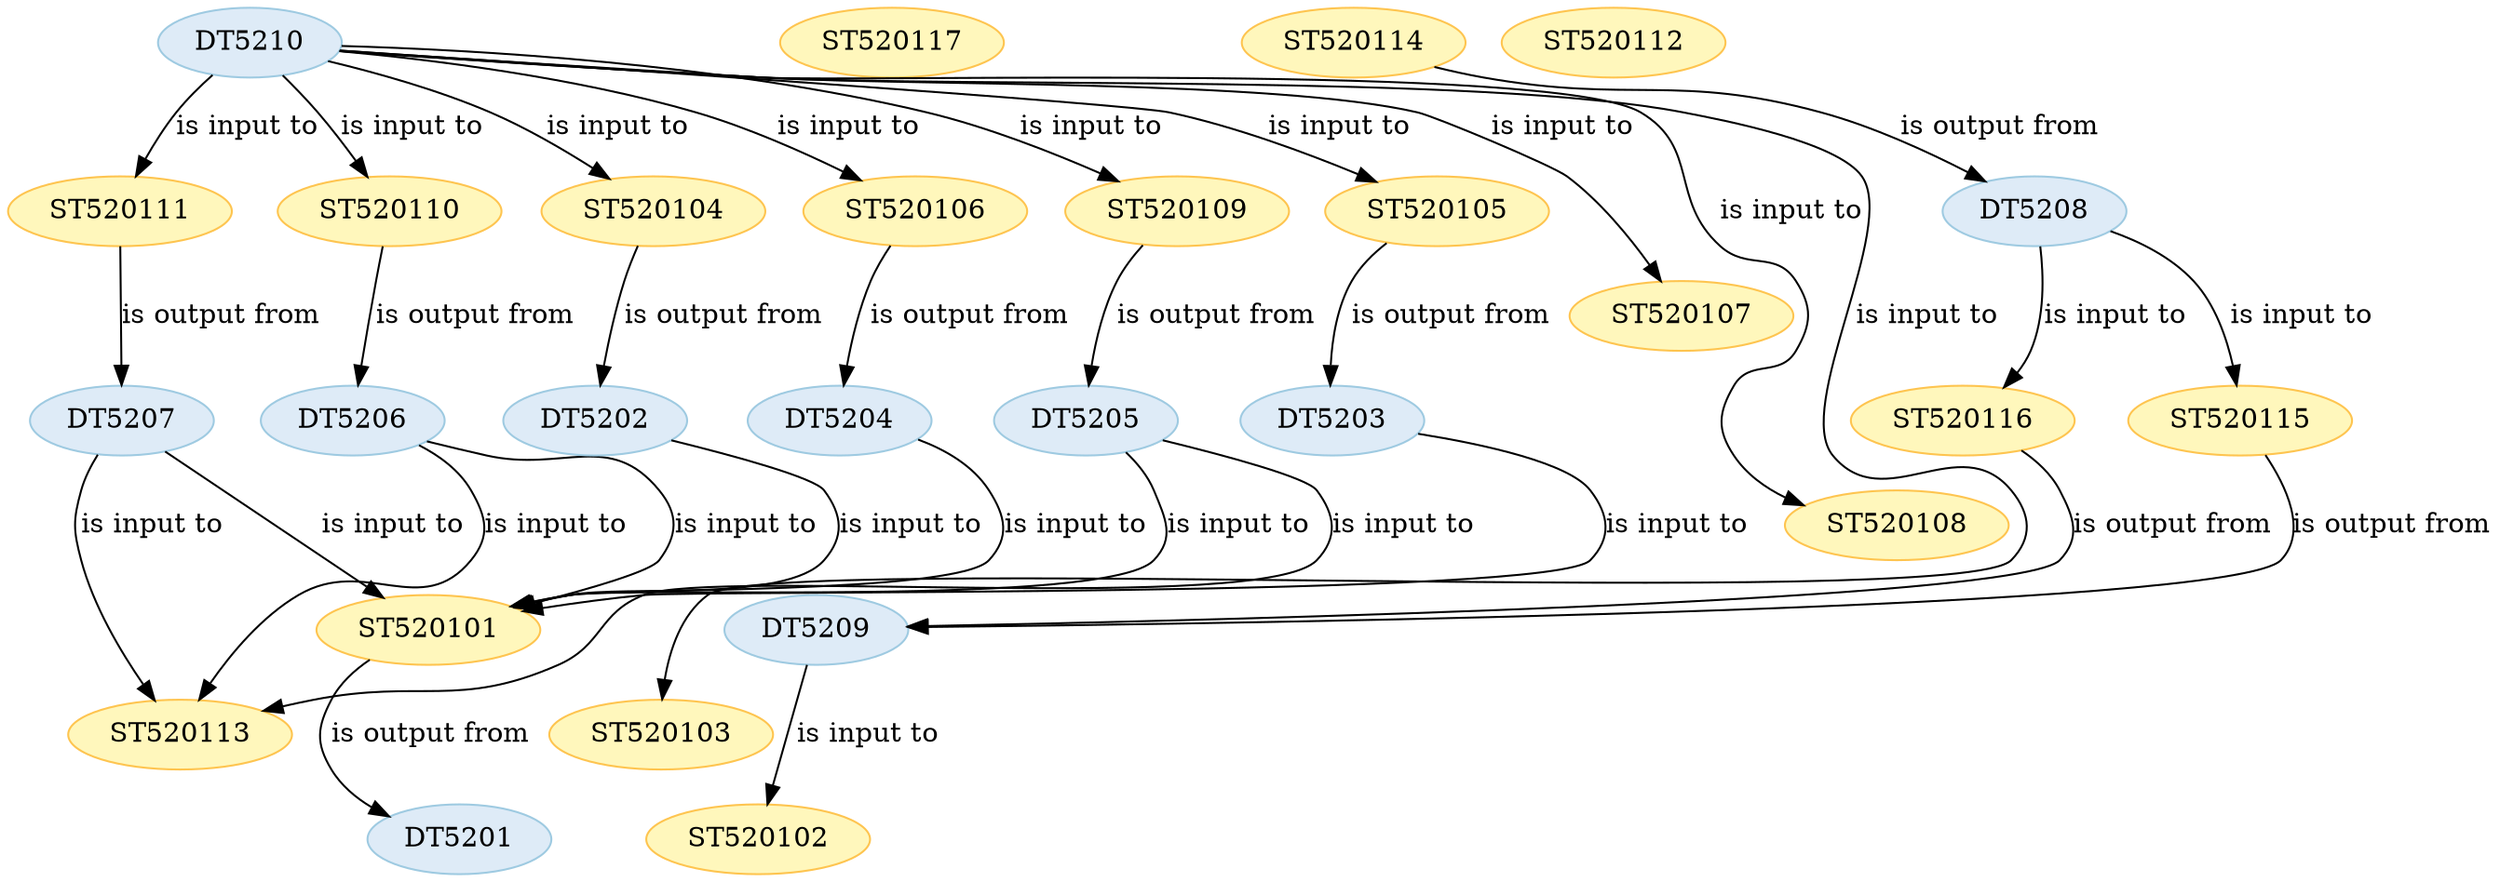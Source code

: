 strict digraph {


	"DT5207" [ color="2", colorscheme="blues3", fillcolor="1", style="filled",  weight=0 ];

	"DT5207" -> "ST520101" [ label="is input to", labeltooltip="DT5207 - is input to - ST520101",  weight=0 ];

	"DT5207" -> "ST520113" [ label="is input to", labeltooltip="DT5207 - is input to - ST520113",  weight=0 ];

	"ST520117" [ color="2", colorscheme="ylorbr3", fillcolor="1", style="filled",  weight=0 ];

	"DT5209" [ color="2", colorscheme="blues3", fillcolor="1", style="filled",  weight=0 ];

	"DT5209" -> "ST520102" [ label="is input to", labeltooltip="DT5209 - is input to - ST520102",  weight=0 ];

	"ST520110" [ color="2", colorscheme="ylorbr3", fillcolor="1", style="filled",  weight=0 ];

	"ST520110" -> "DT5206" [ label="is output from", labeltooltip="DT5206 - is output from - ST520110",  weight=0 ];

	"ST520112" [ color="2", colorscheme="ylorbr3", fillcolor="1", style="filled",  weight=0 ];

	"DT5202" [ color="2", colorscheme="blues3", fillcolor="1", style="filled",  weight=0 ];

	"DT5202" -> "ST520101" [ label="is input to", labeltooltip="DT5202 - is input to - ST520101",  weight=0 ];

	"DT5204" [ color="2", colorscheme="blues3", fillcolor="1", style="filled",  weight=0 ];

	"DT5204" -> "ST520101" [ label="is input to", labeltooltip="DT5204 - is input to - ST520101",  weight=0 ];

	"ST520107" [ color="2", colorscheme="ylorbr3", fillcolor="1", style="filled",  weight=0 ];

	"ST520102" [ color="2", colorscheme="ylorbr3", fillcolor="1", style="filled",  weight=0 ];

	"ST520114" [ color="2", colorscheme="ylorbr3", fillcolor="1", style="filled",  weight=0 ];

	"ST520114" -> "DT5208" [ label="is output from", labeltooltip="DT5208 - is output from - ST520114",  weight=0 ];

	"DT5205" [ color="2", colorscheme="blues3", fillcolor="1", style="filled",  weight=0 ];

	"DT5205" -> "ST520113" [ label="is input to", labeltooltip="DT5205 - is input to - ST520113",  weight=0 ];

	"DT5205" -> "ST520101" [ label="is input to", labeltooltip="DT5205 - is input to - ST520101",  weight=0 ];

	"DT5203" [ color="2", colorscheme="blues3", fillcolor="1", style="filled",  weight=0 ];

	"DT5203" -> "ST520101" [ label="is input to", labeltooltip="DT5203 - is input to - ST520101",  weight=0 ];

	"ST520101" [ color="2", colorscheme="ylorbr3", fillcolor="1", style="filled",  weight=0 ];

	"ST520101" -> "DT5201" [ label="is output from", labeltooltip="DT5201 - is output from - ST520101",  weight=0 ];

	"ST520113" [ color="2", colorscheme="ylorbr3", fillcolor="1", style="filled",  weight=0 ];

	"DT5210" [ color="2", colorscheme="blues3", fillcolor="1", style="filled",  weight=0 ];

	"DT5210" -> "ST520110" [ label="is input to", labeltooltip="DT5210 - is input to - ST520110",  weight=0 ];

	"DT5210" -> "ST520105" [ label="is input to", labeltooltip="DT5210 - is input to - ST520105",  weight=0 ];

	"DT5210" -> "ST520107" [ label="is input to", labeltooltip="DT5210 - is input to - ST520107",  weight=0 ];

	"DT5210" -> "ST520108" [ label="is input to", labeltooltip="DT5210 - is input to - ST520108",  weight=0 ];

	"DT5210" -> "ST520103" [ label="is input to", labeltooltip="DT5210 - is input to - ST520103",  weight=0 ];

	"DT5210" -> "ST520104" [ label="is input to", labeltooltip="DT5210 - is input to - ST520104",  weight=0 ];

	"DT5210" -> "ST520106" [ label="is input to", labeltooltip="DT5210 - is input to - ST520106",  weight=0 ];

	"DT5210" -> "ST520109" [ label="is input to", labeltooltip="DT5210 - is input to - ST520109",  weight=0 ];

	"DT5210" -> "ST520111" [ label="is input to", labeltooltip="DT5210 - is input to - ST520111",  weight=0 ];

	"ST520105" [ color="2", colorscheme="ylorbr3", fillcolor="1", style="filled",  weight=0 ];

	"ST520105" -> "DT5203" [ label="is output from", labeltooltip="DT5203 - is output from - ST520105",  weight=0 ];

	"ST520116" [ color="2", colorscheme="ylorbr3", fillcolor="1", style="filled",  weight=0 ];

	"ST520116" -> "DT5209" [ label="is output from", labeltooltip="DT5209 - is output from - ST520116",  weight=0 ];

	"DT5208" [ color="2", colorscheme="blues3", fillcolor="1", style="filled",  weight=0 ];

	"DT5208" -> "ST520115" [ label="is input to", labeltooltip="DT5208 - is input to - ST520115",  weight=0 ];

	"DT5208" -> "ST520116" [ label="is input to", labeltooltip="DT5208 - is input to - ST520116",  weight=0 ];

	"ST520103" [ color="2", colorscheme="ylorbr3", fillcolor="1", style="filled",  weight=0 ];

	"ST520111" [ color="2", colorscheme="ylorbr3", fillcolor="1", style="filled",  weight=0 ];

	"ST520111" -> "DT5207" [ label="is output from", labeltooltip="DT5207 - is output from - ST520111",  weight=0 ];

	"DT5201" [ color="2", colorscheme="blues3", fillcolor="1", style="filled",  weight=0 ];

	"ST520108" [ color="2", colorscheme="ylorbr3", fillcolor="1", style="filled",  weight=0 ];

	"ST520104" [ color="2", colorscheme="ylorbr3", fillcolor="1", style="filled",  weight=0 ];

	"ST520104" -> "DT5202" [ label="is output from", labeltooltip="DT5202 - is output from - ST520104",  weight=0 ];

	"ST520109" [ color="2", colorscheme="ylorbr3", fillcolor="1", style="filled",  weight=0 ];

	"ST520109" -> "DT5205" [ label="is output from", labeltooltip="DT5205 - is output from - ST520109",  weight=0 ];

	"ST520115" [ color="2", colorscheme="ylorbr3", fillcolor="1", style="filled",  weight=0 ];

	"ST520115" -> "DT5209" [ label="is output from", labeltooltip="DT5209 - is output from - ST520115",  weight=0 ];

	"DT5206" [ color="2", colorscheme="blues3", fillcolor="1", style="filled",  weight=0 ];

	"DT5206" -> "ST520101" [ label="is input to", labeltooltip="DT5206 - is input to - ST520101",  weight=0 ];

	"DT5206" -> "ST520113" [ label="is input to", labeltooltip="DT5206 - is input to - ST520113",  weight=0 ];

	"ST520106" [ color="2", colorscheme="ylorbr3", fillcolor="1", style="filled",  weight=0 ];

	"ST520106" -> "DT5204" [ label="is output from", labeltooltip="DT5204 - is output from - ST520106",  weight=0 ];

}
